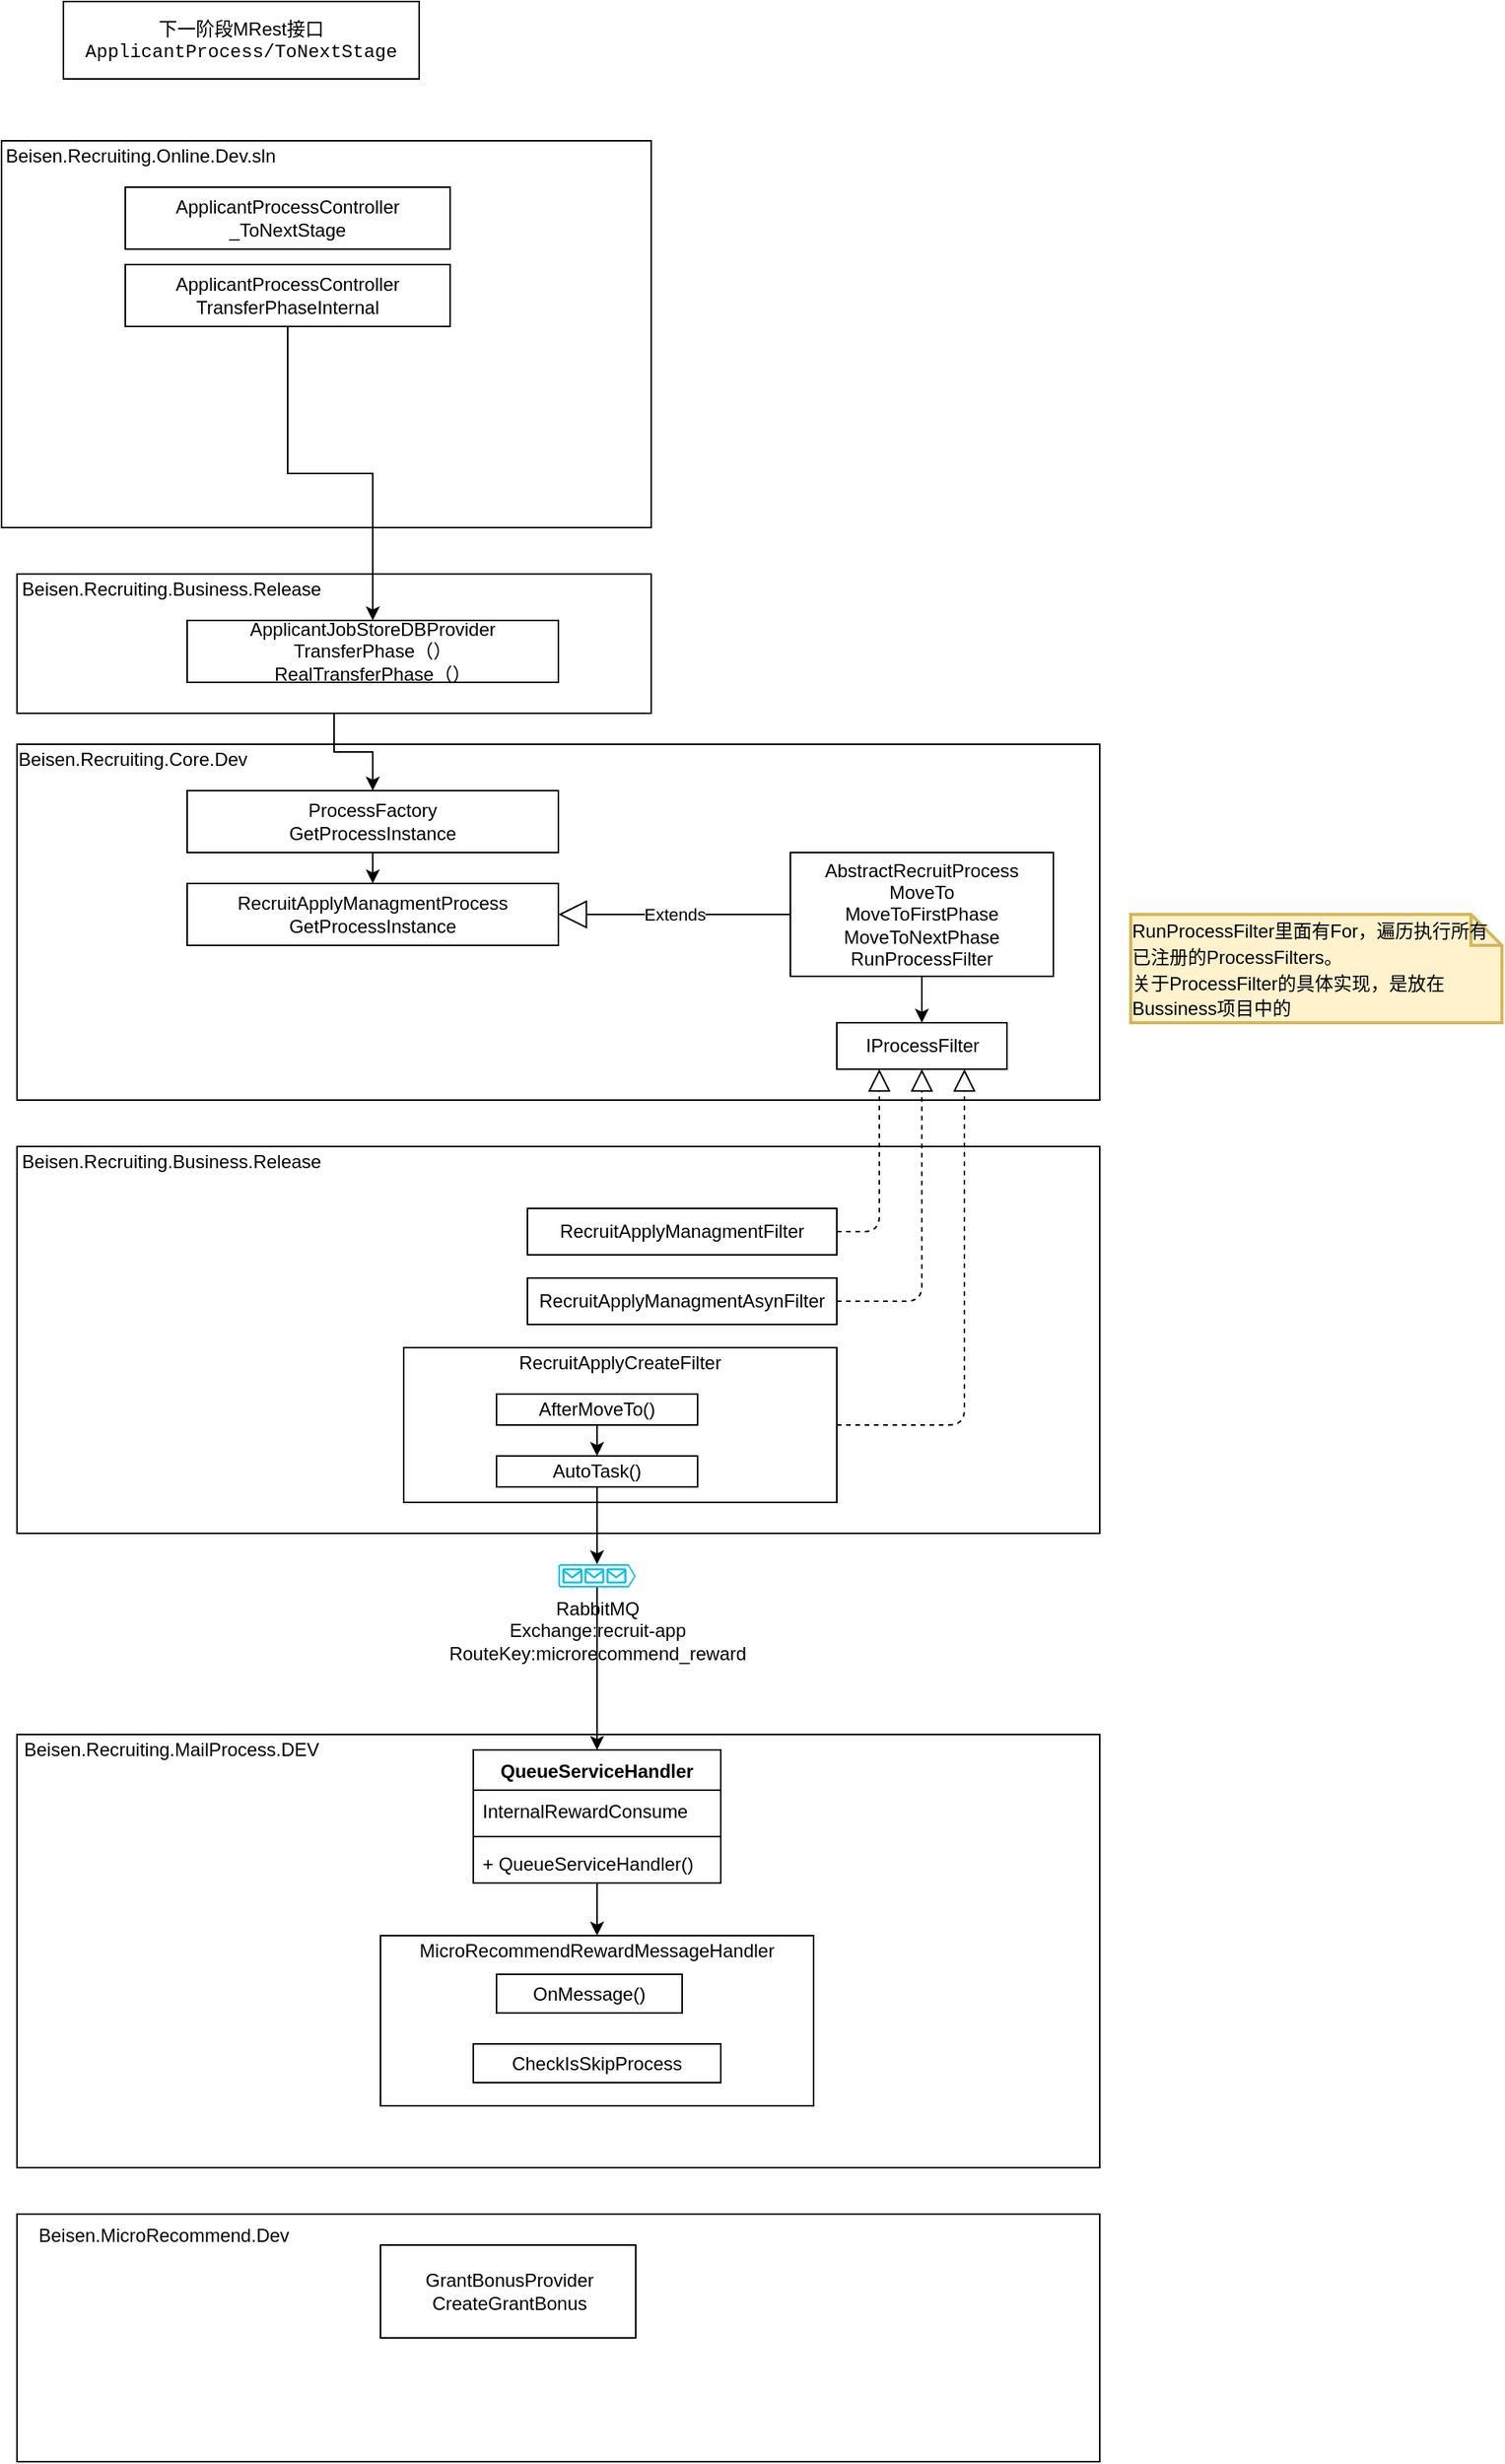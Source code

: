 <mxfile version="13.8.0" type="github">
  <diagram id="znxqZrtz4kE08w6qVu8f" name="Page-1">
    <mxGraphModel dx="1422" dy="839" grid="1" gridSize="10" guides="1" tooltips="1" connect="1" arrows="1" fold="1" page="1" pageScale="1" pageWidth="1654" pageHeight="2336" math="0" shadow="0">
      <root>
        <mxCell id="0" />
        <mxCell id="1" parent="0" />
        <mxCell id="GR9TSndTyU79bXKK3APz-1" value="下一阶段MRest接口&lt;br&gt;&lt;span style=&quot;font-family: &amp;#34;consolas&amp;#34; , &amp;#34;lucida console&amp;#34; , &amp;#34;courier new&amp;#34; , monospace ; text-align: left&quot;&gt;ApplicantProcess/ToNextStage&lt;/span&gt;" style="rounded=0;whiteSpace=wrap;html=1;" parent="1" vertex="1">
          <mxGeometry x="460" y="70" width="230" height="50" as="geometry" />
        </mxCell>
        <mxCell id="GR9TSndTyU79bXKK3APz-2" value="" style="rounded=0;whiteSpace=wrap;html=1;" parent="1" vertex="1">
          <mxGeometry x="420" y="160" width="420" height="250" as="geometry" />
        </mxCell>
        <mxCell id="GR9TSndTyU79bXKK3APz-3" value="Beisen.Recruiting.Online.Dev.sln" style="text;html=1;strokeColor=none;fillColor=none;align=center;verticalAlign=middle;whiteSpace=wrap;rounded=0;" parent="1" vertex="1">
          <mxGeometry x="420" y="160" width="180" height="20" as="geometry" />
        </mxCell>
        <mxCell id="GR9TSndTyU79bXKK3APz-4" value="ApplicantProcessController&lt;br&gt;_ToNextStage" style="rounded=0;whiteSpace=wrap;html=1;" parent="1" vertex="1">
          <mxGeometry x="500" y="190" width="210" height="40" as="geometry" />
        </mxCell>
        <mxCell id="GR9TSndTyU79bXKK3APz-5" value="ApplicantProcessController&lt;br&gt;TransferPhaseInternal" style="rounded=0;whiteSpace=wrap;html=1;" parent="1" vertex="1">
          <mxGeometry x="500" y="240" width="210" height="40" as="geometry" />
        </mxCell>
        <mxCell id="GR9TSndTyU79bXKK3APz-6" value="" style="rounded=0;whiteSpace=wrap;html=1;" parent="1" vertex="1">
          <mxGeometry x="430" y="440" width="410" height="90" as="geometry" />
        </mxCell>
        <mxCell id="GR9TSndTyU79bXKK3APz-7" value="Beisen.Recruiting.Business.Release" style="text;html=1;strokeColor=none;fillColor=none;align=center;verticalAlign=middle;whiteSpace=wrap;rounded=0;" parent="1" vertex="1">
          <mxGeometry x="430" y="440" width="200" height="20" as="geometry" />
        </mxCell>
        <mxCell id="GR9TSndTyU79bXKK3APz-8" value="ApplicantJobStoreDBProvider&lt;br&gt;TransferPhase（）&lt;br&gt;RealTransferPhase（）" style="rounded=0;whiteSpace=wrap;html=1;" parent="1" vertex="1">
          <mxGeometry x="540" y="470" width="240" height="40" as="geometry" />
        </mxCell>
        <mxCell id="GR9TSndTyU79bXKK3APz-9" value="" style="rounded=0;whiteSpace=wrap;html=1;" parent="1" vertex="1">
          <mxGeometry x="430" y="550" width="700" height="230" as="geometry" />
        </mxCell>
        <mxCell id="GR9TSndTyU79bXKK3APz-10" value="Beisen.Recruiting.Core.Dev" style="text;html=1;strokeColor=none;fillColor=none;align=center;verticalAlign=middle;whiteSpace=wrap;rounded=0;" parent="1" vertex="1">
          <mxGeometry x="430" y="550" width="150" height="20" as="geometry" />
        </mxCell>
        <mxCell id="GR9TSndTyU79bXKK3APz-47" style="edgeStyle=orthogonalEdgeStyle;rounded=0;orthogonalLoop=1;jettySize=auto;html=1;exitX=0.5;exitY=1;exitDx=0;exitDy=0;entryX=0.5;entryY=0;entryDx=0;entryDy=0;" parent="1" source="GR9TSndTyU79bXKK3APz-11" target="GR9TSndTyU79bXKK3APz-12" edge="1">
          <mxGeometry relative="1" as="geometry" />
        </mxCell>
        <mxCell id="GR9TSndTyU79bXKK3APz-11" value="ProcessFactory&lt;br&gt;GetProcessInstance" style="rounded=0;whiteSpace=wrap;html=1;" parent="1" vertex="1">
          <mxGeometry x="540" y="580" width="240" height="40" as="geometry" />
        </mxCell>
        <mxCell id="GR9TSndTyU79bXKK3APz-12" value="RecruitApplyManagmentProcess&lt;br&gt;GetProcessInstance" style="rounded=0;whiteSpace=wrap;html=1;" parent="1" vertex="1">
          <mxGeometry x="540" y="640" width="240" height="40" as="geometry" />
        </mxCell>
        <mxCell id="GR9TSndTyU79bXKK3APz-16" style="edgeStyle=orthogonalEdgeStyle;rounded=0;orthogonalLoop=1;jettySize=auto;html=1;exitX=0.5;exitY=1;exitDx=0;exitDy=0;entryX=0.5;entryY=0;entryDx=0;entryDy=0;" parent="1" source="GR9TSndTyU79bXKK3APz-13" target="GR9TSndTyU79bXKK3APz-15" edge="1">
          <mxGeometry relative="1" as="geometry" />
        </mxCell>
        <mxCell id="GR9TSndTyU79bXKK3APz-13" value="AbstractRecruitProcess&lt;br&gt;MoveTo&lt;br&gt;MoveToFirstPhase&lt;br&gt;MoveToNextPhase&lt;br&gt;RunProcessFilter" style="rounded=0;whiteSpace=wrap;html=1;" parent="1" vertex="1">
          <mxGeometry x="930" y="620" width="170" height="80" as="geometry" />
        </mxCell>
        <mxCell id="GR9TSndTyU79bXKK3APz-14" value="Extends" style="endArrow=block;endSize=16;endFill=0;html=1;entryX=1;entryY=0.5;entryDx=0;entryDy=0;exitX=0;exitY=0.5;exitDx=0;exitDy=0;" parent="1" source="GR9TSndTyU79bXKK3APz-13" target="GR9TSndTyU79bXKK3APz-12" edge="1">
          <mxGeometry width="160" relative="1" as="geometry">
            <mxPoint x="190" y="660" as="sourcePoint" />
            <mxPoint x="350" y="660" as="targetPoint" />
          </mxGeometry>
        </mxCell>
        <mxCell id="GR9TSndTyU79bXKK3APz-15" value="IProcessFilter" style="html=1;" parent="1" vertex="1">
          <mxGeometry x="960" y="730" width="110" height="30" as="geometry" />
        </mxCell>
        <mxCell id="GR9TSndTyU79bXKK3APz-17" value="&lt;div style=&quot;text-align: left&quot;&gt;&lt;span style=&quot;font-size: 12px ; color: rgb(0 , 0 , 0)&quot;&gt;RunProcessFilter里面有For，遍历执行所有已注册的ProcessFilters。&lt;/span&gt;&lt;/div&gt;&lt;font color=&quot;#000000&quot;&gt;&lt;div style=&quot;text-align: left&quot;&gt;&lt;span style=&quot;font-size: 12px&quot;&gt;关于ProcessFilter的具体实现，是放在Bussiness项目中的&lt;/span&gt;&lt;/div&gt;&lt;/font&gt;" style="shape=note;strokeWidth=2;fontSize=14;size=20;whiteSpace=wrap;html=1;fillColor=#fff2cc;strokeColor=#d6b656;fontColor=#666600;" parent="1" vertex="1">
          <mxGeometry x="1150" y="660" width="240" height="70" as="geometry" />
        </mxCell>
        <mxCell id="GR9TSndTyU79bXKK3APz-18" value="" style="rounded=0;whiteSpace=wrap;html=1;" parent="1" vertex="1">
          <mxGeometry x="430" y="810" width="700" height="250" as="geometry" />
        </mxCell>
        <mxCell id="GR9TSndTyU79bXKK3APz-19" value="Beisen.Recruiting.Business.Release" style="text;html=1;strokeColor=none;fillColor=none;align=center;verticalAlign=middle;whiteSpace=wrap;rounded=0;" parent="1" vertex="1">
          <mxGeometry x="430" y="810" width="200" height="20" as="geometry" />
        </mxCell>
        <mxCell id="GR9TSndTyU79bXKK3APz-20" value="&lt;span&gt;RecruitApplyManagmentAsynFilter&lt;/span&gt;" style="rounded=0;whiteSpace=wrap;html=1;" parent="1" vertex="1">
          <mxGeometry x="760" y="895" width="200" height="30" as="geometry" />
        </mxCell>
        <mxCell id="GR9TSndTyU79bXKK3APz-21" value="RecruitApplyManagmentFilter" style="rounded=0;whiteSpace=wrap;html=1;" parent="1" vertex="1">
          <mxGeometry x="760" y="850" width="200" height="30" as="geometry" />
        </mxCell>
        <mxCell id="GR9TSndTyU79bXKK3APz-22" value="" style="rounded=0;whiteSpace=wrap;html=1;" parent="1" vertex="1">
          <mxGeometry x="680" y="940" width="280" height="100" as="geometry" />
        </mxCell>
        <mxCell id="GR9TSndTyU79bXKK3APz-23" value="" style="endArrow=block;dashed=1;endFill=0;endSize=12;html=1;exitX=1;exitY=0.5;exitDx=0;exitDy=0;entryX=0.25;entryY=1;entryDx=0;entryDy=0;edgeStyle=orthogonalEdgeStyle;" parent="1" source="GR9TSndTyU79bXKK3APz-21" target="GR9TSndTyU79bXKK3APz-15" edge="1">
          <mxGeometry width="160" relative="1" as="geometry">
            <mxPoint x="970" y="860" as="sourcePoint" />
            <mxPoint x="1130" y="860" as="targetPoint" />
          </mxGeometry>
        </mxCell>
        <mxCell id="GR9TSndTyU79bXKK3APz-24" value="" style="endArrow=block;dashed=1;endFill=0;endSize=12;html=1;exitX=1;exitY=0.5;exitDx=0;exitDy=0;edgeStyle=orthogonalEdgeStyle;entryX=0.5;entryY=1;entryDx=0;entryDy=0;" parent="1" source="GR9TSndTyU79bXKK3APz-20" target="GR9TSndTyU79bXKK3APz-15" edge="1">
          <mxGeometry width="160" relative="1" as="geometry">
            <mxPoint x="970" y="875" as="sourcePoint" />
            <mxPoint x="1180" y="820" as="targetPoint" />
          </mxGeometry>
        </mxCell>
        <mxCell id="GR9TSndTyU79bXKK3APz-25" value="" style="endArrow=block;dashed=1;endFill=0;endSize=12;html=1;exitX=1;exitY=0.5;exitDx=0;exitDy=0;entryX=0.75;entryY=1;entryDx=0;entryDy=0;edgeStyle=orthogonalEdgeStyle;" parent="1" source="GR9TSndTyU79bXKK3APz-22" target="GR9TSndTyU79bXKK3APz-15" edge="1">
          <mxGeometry width="160" relative="1" as="geometry">
            <mxPoint x="980" y="885" as="sourcePoint" />
            <mxPoint x="1035" y="780" as="targetPoint" />
          </mxGeometry>
        </mxCell>
        <mxCell id="GR9TSndTyU79bXKK3APz-27" value="RecruitApplyCreateFilter" style="text;html=1;strokeColor=none;fillColor=none;align=center;verticalAlign=middle;whiteSpace=wrap;rounded=0;" parent="1" vertex="1">
          <mxGeometry x="740" y="940" width="160" height="20" as="geometry" />
        </mxCell>
        <mxCell id="GR9TSndTyU79bXKK3APz-31" style="edgeStyle=orthogonalEdgeStyle;rounded=0;orthogonalLoop=1;jettySize=auto;html=1;exitX=0.5;exitY=1;exitDx=0;exitDy=0;" parent="1" source="GR9TSndTyU79bXKK3APz-28" edge="1">
          <mxGeometry relative="1" as="geometry">
            <mxPoint x="805" y="1010" as="targetPoint" />
          </mxGeometry>
        </mxCell>
        <mxCell id="GR9TSndTyU79bXKK3APz-28" value="AfterMoveTo()" style="rounded=0;whiteSpace=wrap;html=1;" parent="1" vertex="1">
          <mxGeometry x="740" y="970" width="130" height="20" as="geometry" />
        </mxCell>
        <mxCell id="GR9TSndTyU79bXKK3APz-34" style="edgeStyle=orthogonalEdgeStyle;rounded=0;orthogonalLoop=1;jettySize=auto;html=1;exitX=0.5;exitY=1;exitDx=0;exitDy=0;entryX=0.5;entryY=0;entryDx=0;entryDy=0;entryPerimeter=0;" parent="1" source="GR9TSndTyU79bXKK3APz-30" target="GR9TSndTyU79bXKK3APz-33" edge="1">
          <mxGeometry relative="1" as="geometry" />
        </mxCell>
        <mxCell id="GR9TSndTyU79bXKK3APz-30" value="AutoTask()" style="rounded=0;whiteSpace=wrap;html=1;" parent="1" vertex="1">
          <mxGeometry x="740" y="1010" width="130" height="20" as="geometry" />
        </mxCell>
        <mxCell id="GR9TSndTyU79bXKK3APz-33" value="RabbitMQ&lt;br&gt;Exchange:recruit-app&lt;br&gt;RouteKey:microrecommend_reward" style="verticalLabelPosition=bottom;html=1;verticalAlign=top;align=center;strokeColor=none;fillColor=#00BEF2;shape=mxgraph.azure.queue_generic;pointerEvents=1;" parent="1" vertex="1">
          <mxGeometry x="780" y="1080" width="50" height="15" as="geometry" />
        </mxCell>
        <mxCell id="GR9TSndTyU79bXKK3APz-35" value="" style="rounded=0;whiteSpace=wrap;html=1;" parent="1" vertex="1">
          <mxGeometry x="430" y="1190" width="700" height="280" as="geometry" />
        </mxCell>
        <mxCell id="GR9TSndTyU79bXKK3APz-36" value="Beisen.Recruiting.MailProcess.DEV" style="text;html=1;strokeColor=none;fillColor=none;align=center;verticalAlign=middle;whiteSpace=wrap;rounded=0;" parent="1" vertex="1">
          <mxGeometry x="430" y="1190" width="200" height="20" as="geometry" />
        </mxCell>
        <mxCell id="GR9TSndTyU79bXKK3APz-43" value="&lt;br&gt;" style="html=1;" parent="1" vertex="1">
          <mxGeometry x="665" y="1320" width="280" height="110" as="geometry" />
        </mxCell>
        <mxCell id="GR9TSndTyU79bXKK3APz-44" style="edgeStyle=orthogonalEdgeStyle;rounded=0;orthogonalLoop=1;jettySize=auto;html=1;exitX=0.5;exitY=1;exitDx=0;exitDy=0;exitPerimeter=0;entryX=0.5;entryY=0;entryDx=0;entryDy=0;" parent="1" source="GR9TSndTyU79bXKK3APz-33" target="GR9TSndTyU79bXKK3APz-39" edge="1">
          <mxGeometry relative="1" as="geometry" />
        </mxCell>
        <mxCell id="GR9TSndTyU79bXKK3APz-45" value="" style="edgeStyle=orthogonalEdgeStyle;rounded=0;orthogonalLoop=1;jettySize=auto;html=1;" parent="1" source="GR9TSndTyU79bXKK3APz-39" target="GR9TSndTyU79bXKK3APz-43" edge="1">
          <mxGeometry relative="1" as="geometry" />
        </mxCell>
        <mxCell id="GR9TSndTyU79bXKK3APz-39" value="QueueServiceHandler" style="swimlane;fontStyle=1;align=center;verticalAlign=top;childLayout=stackLayout;horizontal=1;startSize=26;horizontalStack=0;resizeParent=1;resizeParentMax=0;resizeLast=0;collapsible=1;marginBottom=0;" parent="1" vertex="1">
          <mxGeometry x="725" y="1200" width="160" height="86" as="geometry" />
        </mxCell>
        <mxCell id="GR9TSndTyU79bXKK3APz-40" value="InternalRewardConsume" style="text;strokeColor=none;fillColor=none;align=left;verticalAlign=top;spacingLeft=4;spacingRight=4;overflow=hidden;rotatable=0;points=[[0,0.5],[1,0.5]];portConstraint=eastwest;" parent="GR9TSndTyU79bXKK3APz-39" vertex="1">
          <mxGeometry y="26" width="160" height="26" as="geometry" />
        </mxCell>
        <mxCell id="GR9TSndTyU79bXKK3APz-41" value="" style="line;strokeWidth=1;fillColor=none;align=left;verticalAlign=middle;spacingTop=-1;spacingLeft=3;spacingRight=3;rotatable=0;labelPosition=right;points=[];portConstraint=eastwest;" parent="GR9TSndTyU79bXKK3APz-39" vertex="1">
          <mxGeometry y="52" width="160" height="8" as="geometry" />
        </mxCell>
        <mxCell id="GR9TSndTyU79bXKK3APz-42" value="+ QueueServiceHandler()" style="text;strokeColor=none;fillColor=none;align=left;verticalAlign=top;spacingLeft=4;spacingRight=4;overflow=hidden;rotatable=0;points=[[0,0.5],[1,0.5]];portConstraint=eastwest;" parent="GR9TSndTyU79bXKK3APz-39" vertex="1">
          <mxGeometry y="60" width="160" height="26" as="geometry" />
        </mxCell>
        <mxCell id="GR9TSndTyU79bXKK3APz-46" style="edgeStyle=orthogonalEdgeStyle;rounded=0;orthogonalLoop=1;jettySize=auto;html=1;exitX=0.5;exitY=1;exitDx=0;exitDy=0;" parent="1" source="GR9TSndTyU79bXKK3APz-6" target="GR9TSndTyU79bXKK3APz-11" edge="1">
          <mxGeometry relative="1" as="geometry" />
        </mxCell>
        <mxCell id="GR9TSndTyU79bXKK3APz-48" style="edgeStyle=orthogonalEdgeStyle;rounded=0;orthogonalLoop=1;jettySize=auto;html=1;exitX=0.5;exitY=1;exitDx=0;exitDy=0;entryX=0.5;entryY=0;entryDx=0;entryDy=0;" parent="1" source="GR9TSndTyU79bXKK3APz-5" target="GR9TSndTyU79bXKK3APz-8" edge="1">
          <mxGeometry relative="1" as="geometry" />
        </mxCell>
        <mxCell id="GR9TSndTyU79bXKK3APz-49" value="" style="html=1;" parent="1" vertex="1">
          <mxGeometry x="430" y="1500" width="700" height="160" as="geometry" />
        </mxCell>
        <mxCell id="GR9TSndTyU79bXKK3APz-50" value="Beisen.MicroRecommend.Dev" style="text;align=center;fontStyle=0;verticalAlign=middle;spacingLeft=3;spacingRight=3;strokeColor=none;rotatable=0;points=[[0,0.5],[1,0.5]];portConstraint=eastwest;" parent="1" vertex="1">
          <mxGeometry x="430" y="1500" width="190" height="26" as="geometry" />
        </mxCell>
        <mxCell id="GR9TSndTyU79bXKK3APz-51" value="GrantBonusProvider&lt;br&gt;CreateGrantBonus" style="html=1;" parent="1" vertex="1">
          <mxGeometry x="665" y="1520" width="165" height="60" as="geometry" />
        </mxCell>
        <mxCell id="NxPdzSMRNZK8Bt3Fetg3-1" value="&lt;span&gt;MicroRecommendRewardMessageHandler&lt;/span&gt;" style="text;html=1;strokeColor=none;fillColor=none;align=center;verticalAlign=middle;whiteSpace=wrap;rounded=0;" vertex="1" parent="1">
          <mxGeometry x="685" y="1320" width="240" height="20" as="geometry" />
        </mxCell>
        <mxCell id="NxPdzSMRNZK8Bt3Fetg3-2" value="OnMessage()" style="rounded=0;whiteSpace=wrap;html=1;" vertex="1" parent="1">
          <mxGeometry x="740" y="1345" width="120" height="25" as="geometry" />
        </mxCell>
        <mxCell id="NxPdzSMRNZK8Bt3Fetg3-3" value="CheckIsSkipProcess" style="rounded=0;whiteSpace=wrap;html=1;" vertex="1" parent="1">
          <mxGeometry x="725" y="1390" width="160" height="25" as="geometry" />
        </mxCell>
      </root>
    </mxGraphModel>
  </diagram>
</mxfile>
